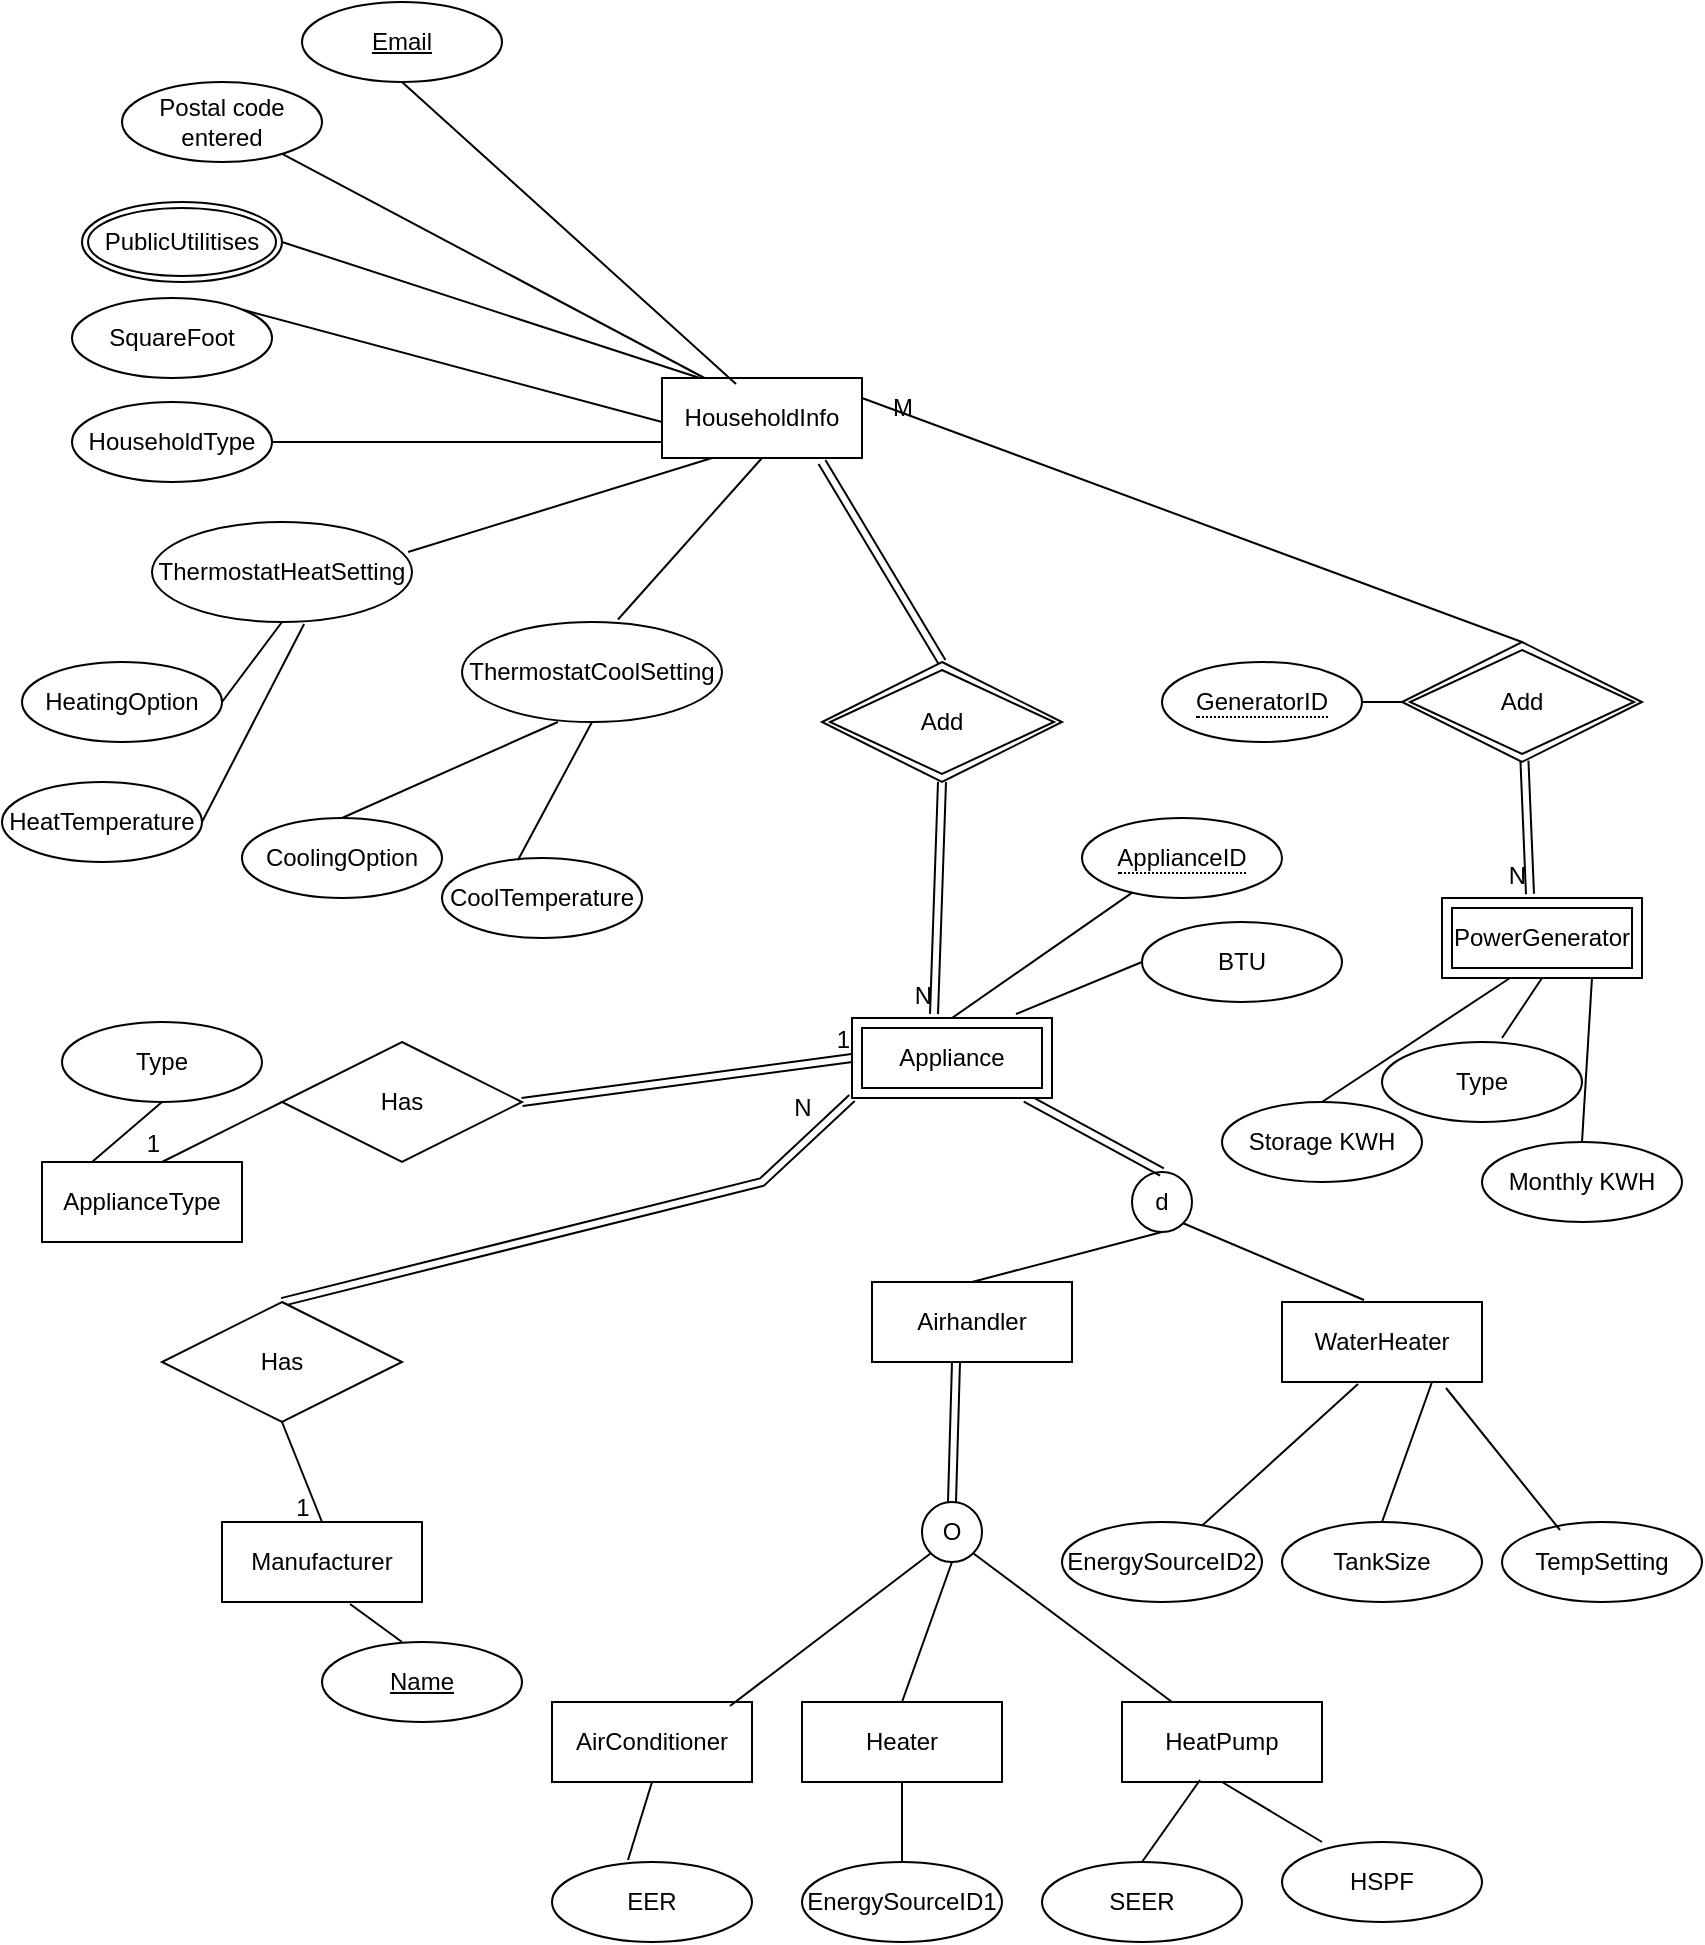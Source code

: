 <mxfile version="21.4.0" type="github">
  <diagram name="Page-1" id="bIi9yd2owrqy-EjI1N7u">
    <mxGraphModel dx="880" dy="484" grid="1" gridSize="10" guides="1" tooltips="1" connect="1" arrows="1" fold="1" page="1" pageScale="1" pageWidth="850" pageHeight="1100" math="0" shadow="0">
      <root>
        <mxCell id="0" />
        <mxCell id="1" parent="0" />
        <mxCell id="Z0Qa1kHuuDU5W5lxsVWx-2" value="Postal code entered" style="ellipse;whiteSpace=wrap;html=1;align=center;" parent="1" vertex="1">
          <mxGeometry x="60" y="110" width="100" height="40" as="geometry" />
        </mxCell>
        <mxCell id="Z0Qa1kHuuDU5W5lxsVWx-40" value="" style="endArrow=none;html=1;rounded=0;exitX=0.25;exitY=0;exitDx=0;exitDy=0;" parent="1" target="Z0Qa1kHuuDU5W5lxsVWx-2" edge="1">
          <mxGeometry width="50" height="50" relative="1" as="geometry">
            <mxPoint x="355" y="260" as="sourcePoint" />
            <mxPoint x="450" y="130" as="targetPoint" />
          </mxGeometry>
        </mxCell>
        <mxCell id="Z0Qa1kHuuDU5W5lxsVWx-42" value="HouseholdType" style="ellipse;whiteSpace=wrap;html=1;align=center;" parent="1" vertex="1">
          <mxGeometry x="35" y="270" width="100" height="40" as="geometry" />
        </mxCell>
        <mxCell id="Z0Qa1kHuuDU5W5lxsVWx-43" value="SquareFoot" style="ellipse;whiteSpace=wrap;html=1;align=center;" parent="1" vertex="1">
          <mxGeometry x="35" y="218" width="100" height="40" as="geometry" />
        </mxCell>
        <mxCell id="Z0Qa1kHuuDU5W5lxsVWx-44" value="PublicUtilitises" style="ellipse;shape=doubleEllipse;margin=3;whiteSpace=wrap;html=1;align=center;" parent="1" vertex="1">
          <mxGeometry x="40" y="170" width="100" height="40" as="geometry" />
        </mxCell>
        <mxCell id="Z0Qa1kHuuDU5W5lxsVWx-45" value="" style="endArrow=none;html=1;rounded=0;entryX=0;entryY=0.75;entryDx=0;entryDy=0;exitX=1;exitY=0.5;exitDx=0;exitDy=0;" parent="1" source="Z0Qa1kHuuDU5W5lxsVWx-42" edge="1">
          <mxGeometry width="50" height="50" relative="1" as="geometry">
            <mxPoint x="400" y="180" as="sourcePoint" />
            <mxPoint x="330" y="290" as="targetPoint" />
          </mxGeometry>
        </mxCell>
        <mxCell id="Z0Qa1kHuuDU5W5lxsVWx-46" value="" style="endArrow=none;html=1;rounded=0;entryX=1;entryY=0;entryDx=0;entryDy=0;exitX=0;exitY=0.5;exitDx=0;exitDy=0;" parent="1" target="Z0Qa1kHuuDU5W5lxsVWx-43" edge="1">
          <mxGeometry width="50" height="50" relative="1" as="geometry">
            <mxPoint x="330" y="280" as="sourcePoint" />
            <mxPoint x="450" y="130" as="targetPoint" />
          </mxGeometry>
        </mxCell>
        <mxCell id="Z0Qa1kHuuDU5W5lxsVWx-47" value="" style="endArrow=none;html=1;rounded=0;exitX=1;exitY=0.5;exitDx=0;exitDy=0;entryX=0.25;entryY=0;entryDx=0;entryDy=0;" parent="1" source="Z0Qa1kHuuDU5W5lxsVWx-44" edge="1">
          <mxGeometry width="50" height="50" relative="1" as="geometry">
            <mxPoint x="400" y="180" as="sourcePoint" />
            <mxPoint x="355" y="260" as="targetPoint" />
          </mxGeometry>
        </mxCell>
        <mxCell id="Z0Qa1kHuuDU5W5lxsVWx-53" value="HeatingOption" style="ellipse;whiteSpace=wrap;html=1;align=center;" parent="1" vertex="1">
          <mxGeometry x="10" y="400" width="100" height="40" as="geometry" />
        </mxCell>
        <mxCell id="Z0Qa1kHuuDU5W5lxsVWx-54" value="HeatTemperature" style="ellipse;whiteSpace=wrap;html=1;align=center;" parent="1" vertex="1">
          <mxGeometry y="460" width="100" height="40" as="geometry" />
        </mxCell>
        <mxCell id="Z0Qa1kHuuDU5W5lxsVWx-60" value="" style="endArrow=none;html=1;rounded=0;entryX=1;entryY=0.5;entryDx=0;entryDy=0;exitX=0.585;exitY=1.02;exitDx=0;exitDy=0;exitPerimeter=0;" parent="1" source="Z6i2ysKyZke-9ecqQ6a3-5" target="Z0Qa1kHuuDU5W5lxsVWx-54" edge="1">
          <mxGeometry width="50" height="50" relative="1" as="geometry">
            <mxPoint x="130" y="518" as="sourcePoint" />
            <mxPoint x="450" y="470" as="targetPoint" />
          </mxGeometry>
        </mxCell>
        <mxCell id="Z0Qa1kHuuDU5W5lxsVWx-61" value="" style="endArrow=none;html=1;rounded=0;exitX=1;exitY=0.5;exitDx=0;exitDy=0;entryX=0.5;entryY=1;entryDx=0;entryDy=0;" parent="1" source="Z0Qa1kHuuDU5W5lxsVWx-53" target="Z6i2ysKyZke-9ecqQ6a3-5" edge="1">
          <mxGeometry width="50" height="50" relative="1" as="geometry">
            <mxPoint x="400" y="520" as="sourcePoint" />
            <mxPoint x="147" y="496" as="targetPoint" />
          </mxGeometry>
        </mxCell>
        <mxCell id="Z0Qa1kHuuDU5W5lxsVWx-70" value="CoolingOption" style="ellipse;whiteSpace=wrap;html=1;align=center;" parent="1" vertex="1">
          <mxGeometry x="120" y="478" width="100" height="40" as="geometry" />
        </mxCell>
        <mxCell id="Z0Qa1kHuuDU5W5lxsVWx-71" value="CoolTemperature" style="ellipse;whiteSpace=wrap;html=1;align=center;" parent="1" vertex="1">
          <mxGeometry x="220" y="498" width="100" height="40" as="geometry" />
        </mxCell>
        <mxCell id="Z0Qa1kHuuDU5W5lxsVWx-72" value="" style="endArrow=none;html=1;rounded=0;exitX=0.5;exitY=1;exitDx=0;exitDy=0;entryX=0.38;entryY=0.025;entryDx=0;entryDy=0;entryPerimeter=0;" parent="1" source="Z6i2ysKyZke-9ecqQ6a3-6" target="Z0Qa1kHuuDU5W5lxsVWx-71" edge="1">
          <mxGeometry width="50" height="50" relative="1" as="geometry">
            <mxPoint x="381" y="541" as="sourcePoint" />
            <mxPoint x="450" y="570" as="targetPoint" />
          </mxGeometry>
        </mxCell>
        <mxCell id="Z0Qa1kHuuDU5W5lxsVWx-73" value="" style="endArrow=none;html=1;rounded=0;exitX=0.5;exitY=0;exitDx=0;exitDy=0;entryX=0.369;entryY=1;entryDx=0;entryDy=0;entryPerimeter=0;" parent="1" source="Z0Qa1kHuuDU5W5lxsVWx-70" target="Z6i2ysKyZke-9ecqQ6a3-6" edge="1">
          <mxGeometry width="50" height="50" relative="1" as="geometry">
            <mxPoint x="400" y="520" as="sourcePoint" />
            <mxPoint x="332" y="541" as="targetPoint" />
          </mxGeometry>
        </mxCell>
        <mxCell id="Z0Qa1kHuuDU5W5lxsVWx-86" value="HouseholdInfo" style="whiteSpace=wrap;html=1;align=center;" parent="1" vertex="1">
          <mxGeometry x="330" y="258" width="100" height="40" as="geometry" />
        </mxCell>
        <mxCell id="Z0Qa1kHuuDU5W5lxsVWx-87" value="" style="shape=link;html=1;rounded=0;exitX=0.5;exitY=0;exitDx=0;exitDy=0;" parent="1" source="Z0Qa1kHuuDU5W5lxsVWx-103" edge="1">
          <mxGeometry relative="1" as="geometry">
            <mxPoint x="600" y="410" as="sourcePoint" />
            <mxPoint x="410" y="300" as="targetPoint" />
          </mxGeometry>
        </mxCell>
        <mxCell id="Z0Qa1kHuuDU5W5lxsVWx-88" value="" style="resizable=0;html=1;whiteSpace=wrap;align=right;verticalAlign=bottom;" parent="Z0Qa1kHuuDU5W5lxsVWx-87" connectable="0" vertex="1">
          <mxGeometry x="1" relative="1" as="geometry" />
        </mxCell>
        <mxCell id="Z0Qa1kHuuDU5W5lxsVWx-91" value="M" style="text;html=1;align=center;verticalAlign=middle;resizable=0;points=[];autosize=1;strokeColor=none;fillColor=none;" parent="1" vertex="1">
          <mxGeometry x="435" y="258" width="30" height="30" as="geometry" />
        </mxCell>
        <mxCell id="Z0Qa1kHuuDU5W5lxsVWx-92" value="Airhandler" style="whiteSpace=wrap;html=1;align=center;" parent="1" vertex="1">
          <mxGeometry x="435" y="710" width="100" height="40" as="geometry" />
        </mxCell>
        <mxCell id="Z0Qa1kHuuDU5W5lxsVWx-93" value="WaterHeater" style="whiteSpace=wrap;html=1;align=center;" parent="1" vertex="1">
          <mxGeometry x="640" y="720" width="100" height="40" as="geometry" />
        </mxCell>
        <mxCell id="Z0Qa1kHuuDU5W5lxsVWx-95" value="d" style="ellipse;whiteSpace=wrap;html=1;aspect=fixed;" parent="1" vertex="1">
          <mxGeometry x="565" y="655" width="30" height="30" as="geometry" />
        </mxCell>
        <mxCell id="Z0Qa1kHuuDU5W5lxsVWx-98" value="" style="endArrow=none;html=1;rounded=0;exitX=0.5;exitY=0;exitDx=0;exitDy=0;entryX=0.5;entryY=1;entryDx=0;entryDy=0;" parent="1" source="Z0Qa1kHuuDU5W5lxsVWx-92" target="Z0Qa1kHuuDU5W5lxsVWx-95" edge="1">
          <mxGeometry width="50" height="50" relative="1" as="geometry">
            <mxPoint x="400" y="620" as="sourcePoint" />
            <mxPoint x="450" y="570" as="targetPoint" />
          </mxGeometry>
        </mxCell>
        <mxCell id="Z0Qa1kHuuDU5W5lxsVWx-99" value="" style="endArrow=none;html=1;rounded=0;exitX=0.41;exitY=-0.025;exitDx=0;exitDy=0;exitPerimeter=0;entryX=1;entryY=1;entryDx=0;entryDy=0;" parent="1" source="Z0Qa1kHuuDU5W5lxsVWx-93" target="Z0Qa1kHuuDU5W5lxsVWx-95" edge="1">
          <mxGeometry width="50" height="50" relative="1" as="geometry">
            <mxPoint x="400" y="620" as="sourcePoint" />
            <mxPoint x="450" y="570" as="targetPoint" />
          </mxGeometry>
        </mxCell>
        <mxCell id="Z0Qa1kHuuDU5W5lxsVWx-100" value="BTU" style="ellipse;whiteSpace=wrap;html=1;align=center;" parent="1" vertex="1">
          <mxGeometry x="570" y="530" width="100" height="40" as="geometry" />
        </mxCell>
        <mxCell id="Z0Qa1kHuuDU5W5lxsVWx-102" value="&lt;span style=&quot;border-bottom: 1px dotted&quot;&gt;ApplianceID&lt;/span&gt;" style="ellipse;whiteSpace=wrap;html=1;align=center;" parent="1" vertex="1">
          <mxGeometry x="540" y="478" width="100" height="40" as="geometry" />
        </mxCell>
        <mxCell id="Z0Qa1kHuuDU5W5lxsVWx-103" value="Add" style="shape=rhombus;double=1;perimeter=rhombusPerimeter;whiteSpace=wrap;html=1;align=center;" parent="1" vertex="1">
          <mxGeometry x="410" y="400" width="120" height="60" as="geometry" />
        </mxCell>
        <mxCell id="Z0Qa1kHuuDU5W5lxsVWx-104" value="" style="shape=link;html=1;rounded=0;exitX=0.5;exitY=1;exitDx=0;exitDy=0;entryX=0.41;entryY=-0.05;entryDx=0;entryDy=0;entryPerimeter=0;" parent="1" source="Z0Qa1kHuuDU5W5lxsVWx-103" target="Z0Qa1kHuuDU5W5lxsVWx-106" edge="1">
          <mxGeometry relative="1" as="geometry">
            <mxPoint x="340" y="500" as="sourcePoint" />
            <mxPoint x="600" y="540" as="targetPoint" />
          </mxGeometry>
        </mxCell>
        <mxCell id="Z0Qa1kHuuDU5W5lxsVWx-105" value="N" style="resizable=0;html=1;whiteSpace=wrap;align=right;verticalAlign=bottom;" parent="Z0Qa1kHuuDU5W5lxsVWx-104" connectable="0" vertex="1">
          <mxGeometry x="1" relative="1" as="geometry" />
        </mxCell>
        <mxCell id="Z0Qa1kHuuDU5W5lxsVWx-108" value="AirConditioner" style="whiteSpace=wrap;html=1;align=center;" parent="1" vertex="1">
          <mxGeometry x="275" y="920" width="100" height="40" as="geometry" />
        </mxCell>
        <mxCell id="Z0Qa1kHuuDU5W5lxsVWx-109" value="Heater" style="whiteSpace=wrap;html=1;align=center;" parent="1" vertex="1">
          <mxGeometry x="400" y="920" width="100" height="40" as="geometry" />
        </mxCell>
        <mxCell id="Z0Qa1kHuuDU5W5lxsVWx-110" value="HeatPump" style="whiteSpace=wrap;html=1;align=center;" parent="1" vertex="1">
          <mxGeometry x="560" y="920" width="100" height="40" as="geometry" />
        </mxCell>
        <mxCell id="Z0Qa1kHuuDU5W5lxsVWx-111" value="EER" style="ellipse;whiteSpace=wrap;html=1;align=center;" parent="1" vertex="1">
          <mxGeometry x="275" y="1000" width="100" height="40" as="geometry" />
        </mxCell>
        <mxCell id="Z0Qa1kHuuDU5W5lxsVWx-112" value="EnergySourceID1" style="ellipse;whiteSpace=wrap;html=1;align=center;" parent="1" vertex="1">
          <mxGeometry x="400" y="1000" width="100" height="40" as="geometry" />
        </mxCell>
        <mxCell id="Z0Qa1kHuuDU5W5lxsVWx-113" value="SEER" style="ellipse;whiteSpace=wrap;html=1;align=center;" parent="1" vertex="1">
          <mxGeometry x="520" y="1000" width="100" height="40" as="geometry" />
        </mxCell>
        <mxCell id="Z0Qa1kHuuDU5W5lxsVWx-114" value="HSPF" style="ellipse;whiteSpace=wrap;html=1;align=center;" parent="1" vertex="1">
          <mxGeometry x="640" y="990" width="100" height="40" as="geometry" />
        </mxCell>
        <mxCell id="Z0Qa1kHuuDU5W5lxsVWx-115" value="O" style="ellipse;whiteSpace=wrap;html=1;aspect=fixed;" parent="1" vertex="1">
          <mxGeometry x="460" y="820" width="30" height="30" as="geometry" />
        </mxCell>
        <mxCell id="Z0Qa1kHuuDU5W5lxsVWx-116" value="" style="endArrow=none;html=1;rounded=0;entryX=1;entryY=1;entryDx=0;entryDy=0;exitX=0.25;exitY=0;exitDx=0;exitDy=0;" parent="1" source="Z0Qa1kHuuDU5W5lxsVWx-110" target="Z0Qa1kHuuDU5W5lxsVWx-115" edge="1">
          <mxGeometry width="50" height="50" relative="1" as="geometry">
            <mxPoint x="400" y="820" as="sourcePoint" />
            <mxPoint x="450" y="770" as="targetPoint" />
          </mxGeometry>
        </mxCell>
        <mxCell id="Z0Qa1kHuuDU5W5lxsVWx-117" value="" style="endArrow=none;html=1;rounded=0;exitX=0.5;exitY=1;exitDx=0;exitDy=0;entryX=0.5;entryY=0;entryDx=0;entryDy=0;" parent="1" source="Z0Qa1kHuuDU5W5lxsVWx-115" target="Z0Qa1kHuuDU5W5lxsVWx-109" edge="1">
          <mxGeometry width="50" height="50" relative="1" as="geometry">
            <mxPoint x="400" y="820" as="sourcePoint" />
            <mxPoint x="450" y="770" as="targetPoint" />
          </mxGeometry>
        </mxCell>
        <mxCell id="Z0Qa1kHuuDU5W5lxsVWx-118" value="" style="endArrow=none;html=1;rounded=0;entryX=0;entryY=1;entryDx=0;entryDy=0;exitX=0.89;exitY=0.05;exitDx=0;exitDy=0;exitPerimeter=0;" parent="1" source="Z0Qa1kHuuDU5W5lxsVWx-108" target="Z0Qa1kHuuDU5W5lxsVWx-115" edge="1">
          <mxGeometry width="50" height="50" relative="1" as="geometry">
            <mxPoint x="420" y="810" as="sourcePoint" />
            <mxPoint x="450" y="770" as="targetPoint" />
          </mxGeometry>
        </mxCell>
        <mxCell id="Z0Qa1kHuuDU5W5lxsVWx-120" value="" style="endArrow=none;html=1;rounded=0;entryX=0.39;entryY=0.975;entryDx=0;entryDy=0;entryPerimeter=0;exitX=0.5;exitY=0;exitDx=0;exitDy=0;" parent="1" source="Z0Qa1kHuuDU5W5lxsVWx-113" target="Z0Qa1kHuuDU5W5lxsVWx-110" edge="1">
          <mxGeometry width="50" height="50" relative="1" as="geometry">
            <mxPoint x="400" y="820" as="sourcePoint" />
            <mxPoint x="450" y="770" as="targetPoint" />
          </mxGeometry>
        </mxCell>
        <mxCell id="Z0Qa1kHuuDU5W5lxsVWx-121" value="" style="endArrow=none;html=1;rounded=0;entryX=0.5;entryY=1;entryDx=0;entryDy=0;exitX=0.5;exitY=0;exitDx=0;exitDy=0;" parent="1" source="Z0Qa1kHuuDU5W5lxsVWx-112" target="Z0Qa1kHuuDU5W5lxsVWx-109" edge="1">
          <mxGeometry width="50" height="50" relative="1" as="geometry">
            <mxPoint x="400" y="820" as="sourcePoint" />
            <mxPoint x="450" y="770" as="targetPoint" />
          </mxGeometry>
        </mxCell>
        <mxCell id="Z0Qa1kHuuDU5W5lxsVWx-122" value="" style="endArrow=none;html=1;rounded=0;exitX=0.38;exitY=-0.025;exitDx=0;exitDy=0;exitPerimeter=0;entryX=0.5;entryY=1;entryDx=0;entryDy=0;" parent="1" source="Z0Qa1kHuuDU5W5lxsVWx-111" target="Z0Qa1kHuuDU5W5lxsVWx-108" edge="1">
          <mxGeometry width="50" height="50" relative="1" as="geometry">
            <mxPoint x="400" y="820" as="sourcePoint" />
            <mxPoint x="450" y="770" as="targetPoint" />
          </mxGeometry>
        </mxCell>
        <mxCell id="Z0Qa1kHuuDU5W5lxsVWx-123" value="" style="endArrow=none;html=1;rounded=0;entryX=0.5;entryY=1;entryDx=0;entryDy=0;exitX=0.2;exitY=0;exitDx=0;exitDy=0;exitPerimeter=0;" parent="1" source="Z0Qa1kHuuDU5W5lxsVWx-114" target="Z0Qa1kHuuDU5W5lxsVWx-110" edge="1">
          <mxGeometry width="50" height="50" relative="1" as="geometry">
            <mxPoint x="400" y="820" as="sourcePoint" />
            <mxPoint x="450" y="770" as="targetPoint" />
          </mxGeometry>
        </mxCell>
        <mxCell id="Z0Qa1kHuuDU5W5lxsVWx-124" value="Add" style="shape=rhombus;double=1;perimeter=rhombusPerimeter;whiteSpace=wrap;html=1;align=center;" parent="1" vertex="1">
          <mxGeometry x="700" y="390" width="120" height="60" as="geometry" />
        </mxCell>
        <mxCell id="Z0Qa1kHuuDU5W5lxsVWx-125" value="" style="endArrow=none;html=1;rounded=0;entryX=1;entryY=0.25;entryDx=0;entryDy=0;exitX=0.5;exitY=0;exitDx=0;exitDy=0;" parent="1" source="Z0Qa1kHuuDU5W5lxsVWx-124" target="Z0Qa1kHuuDU5W5lxsVWx-86" edge="1">
          <mxGeometry width="50" height="50" relative="1" as="geometry">
            <mxPoint x="640" y="420" as="sourcePoint" />
            <mxPoint x="690" y="370" as="targetPoint" />
          </mxGeometry>
        </mxCell>
        <mxCell id="Z0Qa1kHuuDU5W5lxsVWx-126" value="PowerGenerator" style="shape=ext;margin=3;double=1;whiteSpace=wrap;html=1;align=center;" parent="1" vertex="1">
          <mxGeometry x="720" y="518" width="100" height="40" as="geometry" />
        </mxCell>
        <mxCell id="Z0Qa1kHuuDU5W5lxsVWx-127" value="Type" style="ellipse;whiteSpace=wrap;html=1;align=center;" parent="1" vertex="1">
          <mxGeometry x="690" y="590" width="100" height="40" as="geometry" />
        </mxCell>
        <mxCell id="Z0Qa1kHuuDU5W5lxsVWx-128" value="Monthly KWH" style="ellipse;whiteSpace=wrap;html=1;align=center;" parent="1" vertex="1">
          <mxGeometry x="740" y="640" width="100" height="40" as="geometry" />
        </mxCell>
        <mxCell id="Z0Qa1kHuuDU5W5lxsVWx-129" value="&lt;span style=&quot;border-bottom: 1px dotted&quot;&gt;GeneratorID&lt;/span&gt;" style="ellipse;whiteSpace=wrap;html=1;align=center;" parent="1" vertex="1">
          <mxGeometry x="580" y="400" width="100" height="40" as="geometry" />
        </mxCell>
        <mxCell id="Z0Qa1kHuuDU5W5lxsVWx-130" value="Storage KWH" style="ellipse;whiteSpace=wrap;html=1;align=center;" parent="1" vertex="1">
          <mxGeometry x="610" y="620" width="100" height="40" as="geometry" />
        </mxCell>
        <mxCell id="Z0Qa1kHuuDU5W5lxsVWx-133" value="" style="endArrow=none;html=1;rounded=0;entryX=0.5;entryY=0;entryDx=0;entryDy=0;exitX=0.75;exitY=1;exitDx=0;exitDy=0;" parent="1" source="Z0Qa1kHuuDU5W5lxsVWx-126" target="Z0Qa1kHuuDU5W5lxsVWx-128" edge="1">
          <mxGeometry width="50" height="50" relative="1" as="geometry">
            <mxPoint x="920" y="580" as="sourcePoint" />
            <mxPoint x="690" y="570" as="targetPoint" />
            <Array as="points" />
          </mxGeometry>
        </mxCell>
        <mxCell id="Z0Qa1kHuuDU5W5lxsVWx-134" value="" style="endArrow=none;html=1;rounded=0;entryX=0.6;entryY=-0.05;entryDx=0;entryDy=0;exitX=0.5;exitY=1;exitDx=0;exitDy=0;entryPerimeter=0;" parent="1" source="Z0Qa1kHuuDU5W5lxsVWx-126" target="Z0Qa1kHuuDU5W5lxsVWx-127" edge="1">
          <mxGeometry width="50" height="50" relative="1" as="geometry">
            <mxPoint x="640" y="620" as="sourcePoint" />
            <mxPoint x="690" y="570" as="targetPoint" />
          </mxGeometry>
        </mxCell>
        <mxCell id="Z0Qa1kHuuDU5W5lxsVWx-135" value="" style="endArrow=none;html=1;rounded=0;entryX=1;entryY=0.5;entryDx=0;entryDy=0;exitX=0;exitY=0.5;exitDx=0;exitDy=0;" parent="1" source="Z0Qa1kHuuDU5W5lxsVWx-124" target="Z0Qa1kHuuDU5W5lxsVWx-129" edge="1">
          <mxGeometry width="50" height="50" relative="1" as="geometry">
            <mxPoint x="970" y="570" as="sourcePoint" />
            <mxPoint x="690" y="570" as="targetPoint" />
          </mxGeometry>
        </mxCell>
        <mxCell id="Z0Qa1kHuuDU5W5lxsVWx-136" value="" style="endArrow=none;html=1;rounded=0;entryX=0.5;entryY=0;entryDx=0;entryDy=0;" parent="1" source="Z0Qa1kHuuDU5W5lxsVWx-102" target="Z0Qa1kHuuDU5W5lxsVWx-106" edge="1">
          <mxGeometry width="50" height="50" relative="1" as="geometry">
            <mxPoint x="640" y="620" as="sourcePoint" />
            <mxPoint x="690" y="570" as="targetPoint" />
          </mxGeometry>
        </mxCell>
        <mxCell id="Z0Qa1kHuuDU5W5lxsVWx-137" value="" style="endArrow=none;html=1;rounded=0;entryX=0;entryY=0.5;entryDx=0;entryDy=0;exitX=0.82;exitY=-0.05;exitDx=0;exitDy=0;exitPerimeter=0;" parent="1" source="Z0Qa1kHuuDU5W5lxsVWx-106" target="Z0Qa1kHuuDU5W5lxsVWx-100" edge="1">
          <mxGeometry width="50" height="50" relative="1" as="geometry">
            <mxPoint x="640" y="620" as="sourcePoint" />
            <mxPoint x="690" y="570" as="targetPoint" />
          </mxGeometry>
        </mxCell>
        <mxCell id="Z0Qa1kHuuDU5W5lxsVWx-138" value="" style="endArrow=none;html=1;rounded=0;entryX=0.5;entryY=0;entryDx=0;entryDy=0;exitX=0.34;exitY=1;exitDx=0;exitDy=0;exitPerimeter=0;" parent="1" source="Z0Qa1kHuuDU5W5lxsVWx-126" target="Z0Qa1kHuuDU5W5lxsVWx-130" edge="1">
          <mxGeometry width="50" height="50" relative="1" as="geometry">
            <mxPoint x="640" y="620" as="sourcePoint" />
            <mxPoint x="690" y="570" as="targetPoint" />
          </mxGeometry>
        </mxCell>
        <mxCell id="Z0Qa1kHuuDU5W5lxsVWx-140" value="" style="shape=link;html=1;rounded=0;exitX=0.5;exitY=0;exitDx=0;exitDy=0;" parent="1" source="Z0Qa1kHuuDU5W5lxsVWx-95" target="Z0Qa1kHuuDU5W5lxsVWx-106" edge="1">
          <mxGeometry relative="1" as="geometry">
            <mxPoint x="600" y="630" as="sourcePoint" />
            <mxPoint x="600" y="580" as="targetPoint" />
          </mxGeometry>
        </mxCell>
        <mxCell id="Z0Qa1kHuuDU5W5lxsVWx-106" value="Appliance" style="shape=ext;margin=3;double=1;whiteSpace=wrap;html=1;align=center;" parent="1" vertex="1">
          <mxGeometry x="425" y="578" width="100" height="40" as="geometry" />
        </mxCell>
        <mxCell id="Z0Qa1kHuuDU5W5lxsVWx-145" value="" style="shape=link;html=1;rounded=0;exitX=0.5;exitY=0;exitDx=0;exitDy=0;entryX=0;entryY=1;entryDx=0;entryDy=0;" parent="1" source="Z0Qa1kHuuDU5W5lxsVWx-148" target="Z0Qa1kHuuDU5W5lxsVWx-106" edge="1">
          <mxGeometry relative="1" as="geometry">
            <mxPoint x="200" y="720" as="sourcePoint" />
            <mxPoint x="560" y="558" as="targetPoint" />
            <Array as="points">
              <mxPoint x="380" y="660" />
            </Array>
          </mxGeometry>
        </mxCell>
        <mxCell id="Z0Qa1kHuuDU5W5lxsVWx-148" value="Has" style="shape=rhombus;perimeter=rhombusPerimeter;whiteSpace=wrap;html=1;align=center;" parent="1" vertex="1">
          <mxGeometry x="80" y="720" width="120" height="60" as="geometry" />
        </mxCell>
        <mxCell id="Z0Qa1kHuuDU5W5lxsVWx-149" value="Manufacturer" style="whiteSpace=wrap;html=1;align=center;" parent="1" vertex="1">
          <mxGeometry x="110" y="830" width="100" height="40" as="geometry" />
        </mxCell>
        <mxCell id="Z0Qa1kHuuDU5W5lxsVWx-151" value="&lt;u&gt;Name&lt;/u&gt;" style="ellipse;whiteSpace=wrap;html=1;align=center;" parent="1" vertex="1">
          <mxGeometry x="160" y="890" width="100" height="40" as="geometry" />
        </mxCell>
        <mxCell id="Z0Qa1kHuuDU5W5lxsVWx-153" value="" style="endArrow=none;html=1;rounded=0;entryX=0.5;entryY=1;entryDx=0;entryDy=0;exitX=0.5;exitY=0;exitDx=0;exitDy=0;" parent="1" source="Z0Qa1kHuuDU5W5lxsVWx-149" target="Z0Qa1kHuuDU5W5lxsVWx-148" edge="1">
          <mxGeometry width="50" height="50" relative="1" as="geometry">
            <mxPoint x="360" y="820" as="sourcePoint" />
            <mxPoint x="410" y="770" as="targetPoint" />
          </mxGeometry>
        </mxCell>
        <mxCell id="Z0Qa1kHuuDU5W5lxsVWx-155" value="" style="endArrow=none;html=1;rounded=0;exitX=0.64;exitY=1.025;exitDx=0;exitDy=0;exitPerimeter=0;entryX=0.4;entryY=0;entryDx=0;entryDy=0;entryPerimeter=0;" parent="1" source="Z0Qa1kHuuDU5W5lxsVWx-149" target="Z0Qa1kHuuDU5W5lxsVWx-151" edge="1">
          <mxGeometry width="50" height="50" relative="1" as="geometry">
            <mxPoint x="360" y="820" as="sourcePoint" />
            <mxPoint x="410" y="770" as="targetPoint" />
          </mxGeometry>
        </mxCell>
        <mxCell id="Z0Qa1kHuuDU5W5lxsVWx-159" value="EnergySourceID2" style="ellipse;whiteSpace=wrap;html=1;align=center;" parent="1" vertex="1">
          <mxGeometry x="530" y="830" width="100" height="40" as="geometry" />
        </mxCell>
        <mxCell id="Z0Qa1kHuuDU5W5lxsVWx-160" value="TankSize" style="ellipse;whiteSpace=wrap;html=1;align=center;" parent="1" vertex="1">
          <mxGeometry x="640" y="830" width="100" height="40" as="geometry" />
        </mxCell>
        <mxCell id="Z0Qa1kHuuDU5W5lxsVWx-161" value="TempSetting" style="ellipse;whiteSpace=wrap;html=1;align=center;" parent="1" vertex="1">
          <mxGeometry x="750" y="830" width="100" height="40" as="geometry" />
        </mxCell>
        <mxCell id="Z0Qa1kHuuDU5W5lxsVWx-162" value="" style="endArrow=none;html=1;rounded=0;exitX=0.29;exitY=0.1;exitDx=0;exitDy=0;exitPerimeter=0;entryX=0.82;entryY=1.075;entryDx=0;entryDy=0;entryPerimeter=0;" parent="1" source="Z0Qa1kHuuDU5W5lxsVWx-161" target="Z0Qa1kHuuDU5W5lxsVWx-93" edge="1">
          <mxGeometry width="50" height="50" relative="1" as="geometry">
            <mxPoint x="370" y="820" as="sourcePoint" />
            <mxPoint x="720" y="770" as="targetPoint" />
          </mxGeometry>
        </mxCell>
        <mxCell id="Z0Qa1kHuuDU5W5lxsVWx-163" value="" style="endArrow=none;html=1;rounded=0;exitX=0.5;exitY=0;exitDx=0;exitDy=0;entryX=0.75;entryY=1;entryDx=0;entryDy=0;" parent="1" source="Z0Qa1kHuuDU5W5lxsVWx-160" target="Z0Qa1kHuuDU5W5lxsVWx-93" edge="1">
          <mxGeometry width="50" height="50" relative="1" as="geometry">
            <mxPoint x="370" y="820" as="sourcePoint" />
            <mxPoint x="420" y="770" as="targetPoint" />
          </mxGeometry>
        </mxCell>
        <mxCell id="Z0Qa1kHuuDU5W5lxsVWx-164" value="" style="endArrow=none;html=1;rounded=0;entryX=0.38;entryY=1.025;entryDx=0;entryDy=0;entryPerimeter=0;" parent="1" source="Z0Qa1kHuuDU5W5lxsVWx-159" target="Z0Qa1kHuuDU5W5lxsVWx-93" edge="1">
          <mxGeometry width="50" height="50" relative="1" as="geometry">
            <mxPoint x="370" y="820" as="sourcePoint" />
            <mxPoint x="420" y="770" as="targetPoint" />
          </mxGeometry>
        </mxCell>
        <mxCell id="Z0Qa1kHuuDU5W5lxsVWx-168" value="1" style="text;html=1;align=center;verticalAlign=middle;resizable=0;points=[];autosize=1;strokeColor=none;fillColor=none;" parent="1" vertex="1">
          <mxGeometry x="135" y="808" width="30" height="30" as="geometry" />
        </mxCell>
        <mxCell id="Z0Qa1kHuuDU5W5lxsVWx-169" value="Email" style="ellipse;whiteSpace=wrap;html=1;align=center;fontStyle=4;" parent="1" vertex="1">
          <mxGeometry x="150" y="70" width="100" height="40" as="geometry" />
        </mxCell>
        <mxCell id="Z0Qa1kHuuDU5W5lxsVWx-170" value="" style="endArrow=none;html=1;rounded=0;entryX=0.5;entryY=1;entryDx=0;entryDy=0;exitX=0.37;exitY=0.075;exitDx=0;exitDy=0;exitPerimeter=0;" parent="1" source="Z0Qa1kHuuDU5W5lxsVWx-86" target="Z0Qa1kHuuDU5W5lxsVWx-169" edge="1">
          <mxGeometry width="50" height="50" relative="1" as="geometry">
            <mxPoint x="370" y="370" as="sourcePoint" />
            <mxPoint x="420" y="320" as="targetPoint" />
          </mxGeometry>
        </mxCell>
        <mxCell id="Z6i2ysKyZke-9ecqQ6a3-3" value="" style="endArrow=none;html=1;rounded=0;entryX=0.5;entryY=1;entryDx=0;entryDy=0;exitX=0.6;exitY=-0.025;exitDx=0;exitDy=0;exitPerimeter=0;" parent="1" source="Z6i2ysKyZke-9ecqQ6a3-6" target="Z0Qa1kHuuDU5W5lxsVWx-86" edge="1">
          <mxGeometry width="50" height="50" relative="1" as="geometry">
            <mxPoint x="400" y="440" as="sourcePoint" />
            <mxPoint x="450" y="390" as="targetPoint" />
          </mxGeometry>
        </mxCell>
        <mxCell id="Z6i2ysKyZke-9ecqQ6a3-4" value="" style="endArrow=none;html=1;rounded=0;entryX=0.25;entryY=1;entryDx=0;entryDy=0;exitX=0.985;exitY=0.3;exitDx=0;exitDy=0;exitPerimeter=0;" parent="1" source="Z6i2ysKyZke-9ecqQ6a3-5" target="Z0Qa1kHuuDU5W5lxsVWx-86" edge="1">
          <mxGeometry width="50" height="50" relative="1" as="geometry">
            <mxPoint x="220" y="380" as="sourcePoint" />
            <mxPoint x="450" y="390" as="targetPoint" />
          </mxGeometry>
        </mxCell>
        <mxCell id="Z6i2ysKyZke-9ecqQ6a3-5" value="ThermostatHeatSetting" style="ellipse;whiteSpace=wrap;html=1;align=center;" parent="1" vertex="1">
          <mxGeometry x="75" y="330" width="130" height="50" as="geometry" />
        </mxCell>
        <mxCell id="Z6i2ysKyZke-9ecqQ6a3-6" value="ThermostatCoolSetting" style="ellipse;whiteSpace=wrap;html=1;align=center;" parent="1" vertex="1">
          <mxGeometry x="230" y="380" width="130" height="50" as="geometry" />
        </mxCell>
        <mxCell id="Z6i2ysKyZke-9ecqQ6a3-7" value="" style="shape=link;html=1;rounded=0;entryX=0.42;entryY=1;entryDx=0;entryDy=0;entryPerimeter=0;exitX=0.5;exitY=0;exitDx=0;exitDy=0;" parent="1" source="Z0Qa1kHuuDU5W5lxsVWx-115" target="Z0Qa1kHuuDU5W5lxsVWx-92" edge="1">
          <mxGeometry relative="1" as="geometry">
            <mxPoint x="340" y="920" as="sourcePoint" />
            <mxPoint x="500" y="920" as="targetPoint" />
          </mxGeometry>
        </mxCell>
        <mxCell id="Z6i2ysKyZke-9ecqQ6a3-8" value="" style="resizable=0;html=1;whiteSpace=wrap;align=right;verticalAlign=bottom;" parent="Z6i2ysKyZke-9ecqQ6a3-7" connectable="0" vertex="1">
          <mxGeometry x="1" relative="1" as="geometry" />
        </mxCell>
        <mxCell id="Z6i2ysKyZke-9ecqQ6a3-11" value="" style="shape=link;html=1;rounded=0;entryX=0.44;entryY=-0.05;entryDx=0;entryDy=0;entryPerimeter=0;" parent="1" source="Z0Qa1kHuuDU5W5lxsVWx-124" target="Z0Qa1kHuuDU5W5lxsVWx-126" edge="1">
          <mxGeometry relative="1" as="geometry">
            <mxPoint x="340" y="520" as="sourcePoint" />
            <mxPoint x="500" y="520" as="targetPoint" />
          </mxGeometry>
        </mxCell>
        <mxCell id="Z6i2ysKyZke-9ecqQ6a3-12" value="N" style="resizable=0;html=1;whiteSpace=wrap;align=right;verticalAlign=bottom;" parent="Z6i2ysKyZke-9ecqQ6a3-11" connectable="0" vertex="1">
          <mxGeometry x="1" relative="1" as="geometry" />
        </mxCell>
        <mxCell id="Z6i2ysKyZke-9ecqQ6a3-14" value="" style="shape=link;html=1;rounded=0;entryX=0;entryY=0.5;entryDx=0;entryDy=0;" parent="1" target="Z0Qa1kHuuDU5W5lxsVWx-106" edge="1">
          <mxGeometry relative="1" as="geometry">
            <mxPoint x="260" y="620" as="sourcePoint" />
            <mxPoint x="500" y="620" as="targetPoint" />
          </mxGeometry>
        </mxCell>
        <mxCell id="Z6i2ysKyZke-9ecqQ6a3-15" value="1" style="resizable=0;html=1;whiteSpace=wrap;align=right;verticalAlign=bottom;" parent="Z6i2ysKyZke-9ecqQ6a3-14" connectable="0" vertex="1">
          <mxGeometry x="1" relative="1" as="geometry" />
        </mxCell>
        <mxCell id="Z6i2ysKyZke-9ecqQ6a3-17" value="N" style="text;html=1;align=center;verticalAlign=middle;resizable=0;points=[];autosize=1;strokeColor=none;fillColor=none;" parent="1" vertex="1">
          <mxGeometry x="385" y="608" width="30" height="30" as="geometry" />
        </mxCell>
        <mxCell id="Z6i2ysKyZke-9ecqQ6a3-18" value="Has" style="shape=rhombus;perimeter=rhombusPerimeter;whiteSpace=wrap;html=1;align=center;" parent="1" vertex="1">
          <mxGeometry x="140" y="590" width="120" height="60" as="geometry" />
        </mxCell>
        <mxCell id="Z6i2ysKyZke-9ecqQ6a3-19" value="" style="endArrow=none;html=1;rounded=0;exitX=0;exitY=0.5;exitDx=0;exitDy=0;" parent="1" source="Z6i2ysKyZke-9ecqQ6a3-18" edge="1">
          <mxGeometry relative="1" as="geometry">
            <mxPoint x="340" y="620" as="sourcePoint" />
            <mxPoint x="80" y="650" as="targetPoint" />
          </mxGeometry>
        </mxCell>
        <mxCell id="Z6i2ysKyZke-9ecqQ6a3-20" value="1" style="resizable=0;html=1;whiteSpace=wrap;align=right;verticalAlign=bottom;" parent="Z6i2ysKyZke-9ecqQ6a3-19" connectable="0" vertex="1">
          <mxGeometry x="1" relative="1" as="geometry" />
        </mxCell>
        <mxCell id="Z6i2ysKyZke-9ecqQ6a3-21" value="ApplianceType" style="whiteSpace=wrap;html=1;align=center;" parent="1" vertex="1">
          <mxGeometry x="20" y="650" width="100" height="40" as="geometry" />
        </mxCell>
        <mxCell id="Z6i2ysKyZke-9ecqQ6a3-22" value="Type" style="ellipse;whiteSpace=wrap;html=1;align=center;" parent="1" vertex="1">
          <mxGeometry x="30" y="580" width="100" height="40" as="geometry" />
        </mxCell>
        <mxCell id="Z6i2ysKyZke-9ecqQ6a3-23" value="" style="endArrow=none;html=1;rounded=0;entryX=0.5;entryY=1;entryDx=0;entryDy=0;exitX=0.25;exitY=0;exitDx=0;exitDy=0;" parent="1" source="Z6i2ysKyZke-9ecqQ6a3-21" target="Z6i2ysKyZke-9ecqQ6a3-22" edge="1">
          <mxGeometry width="50" height="50" relative="1" as="geometry">
            <mxPoint x="50" y="640" as="sourcePoint" />
            <mxPoint x="450" y="590" as="targetPoint" />
          </mxGeometry>
        </mxCell>
      </root>
    </mxGraphModel>
  </diagram>
</mxfile>
